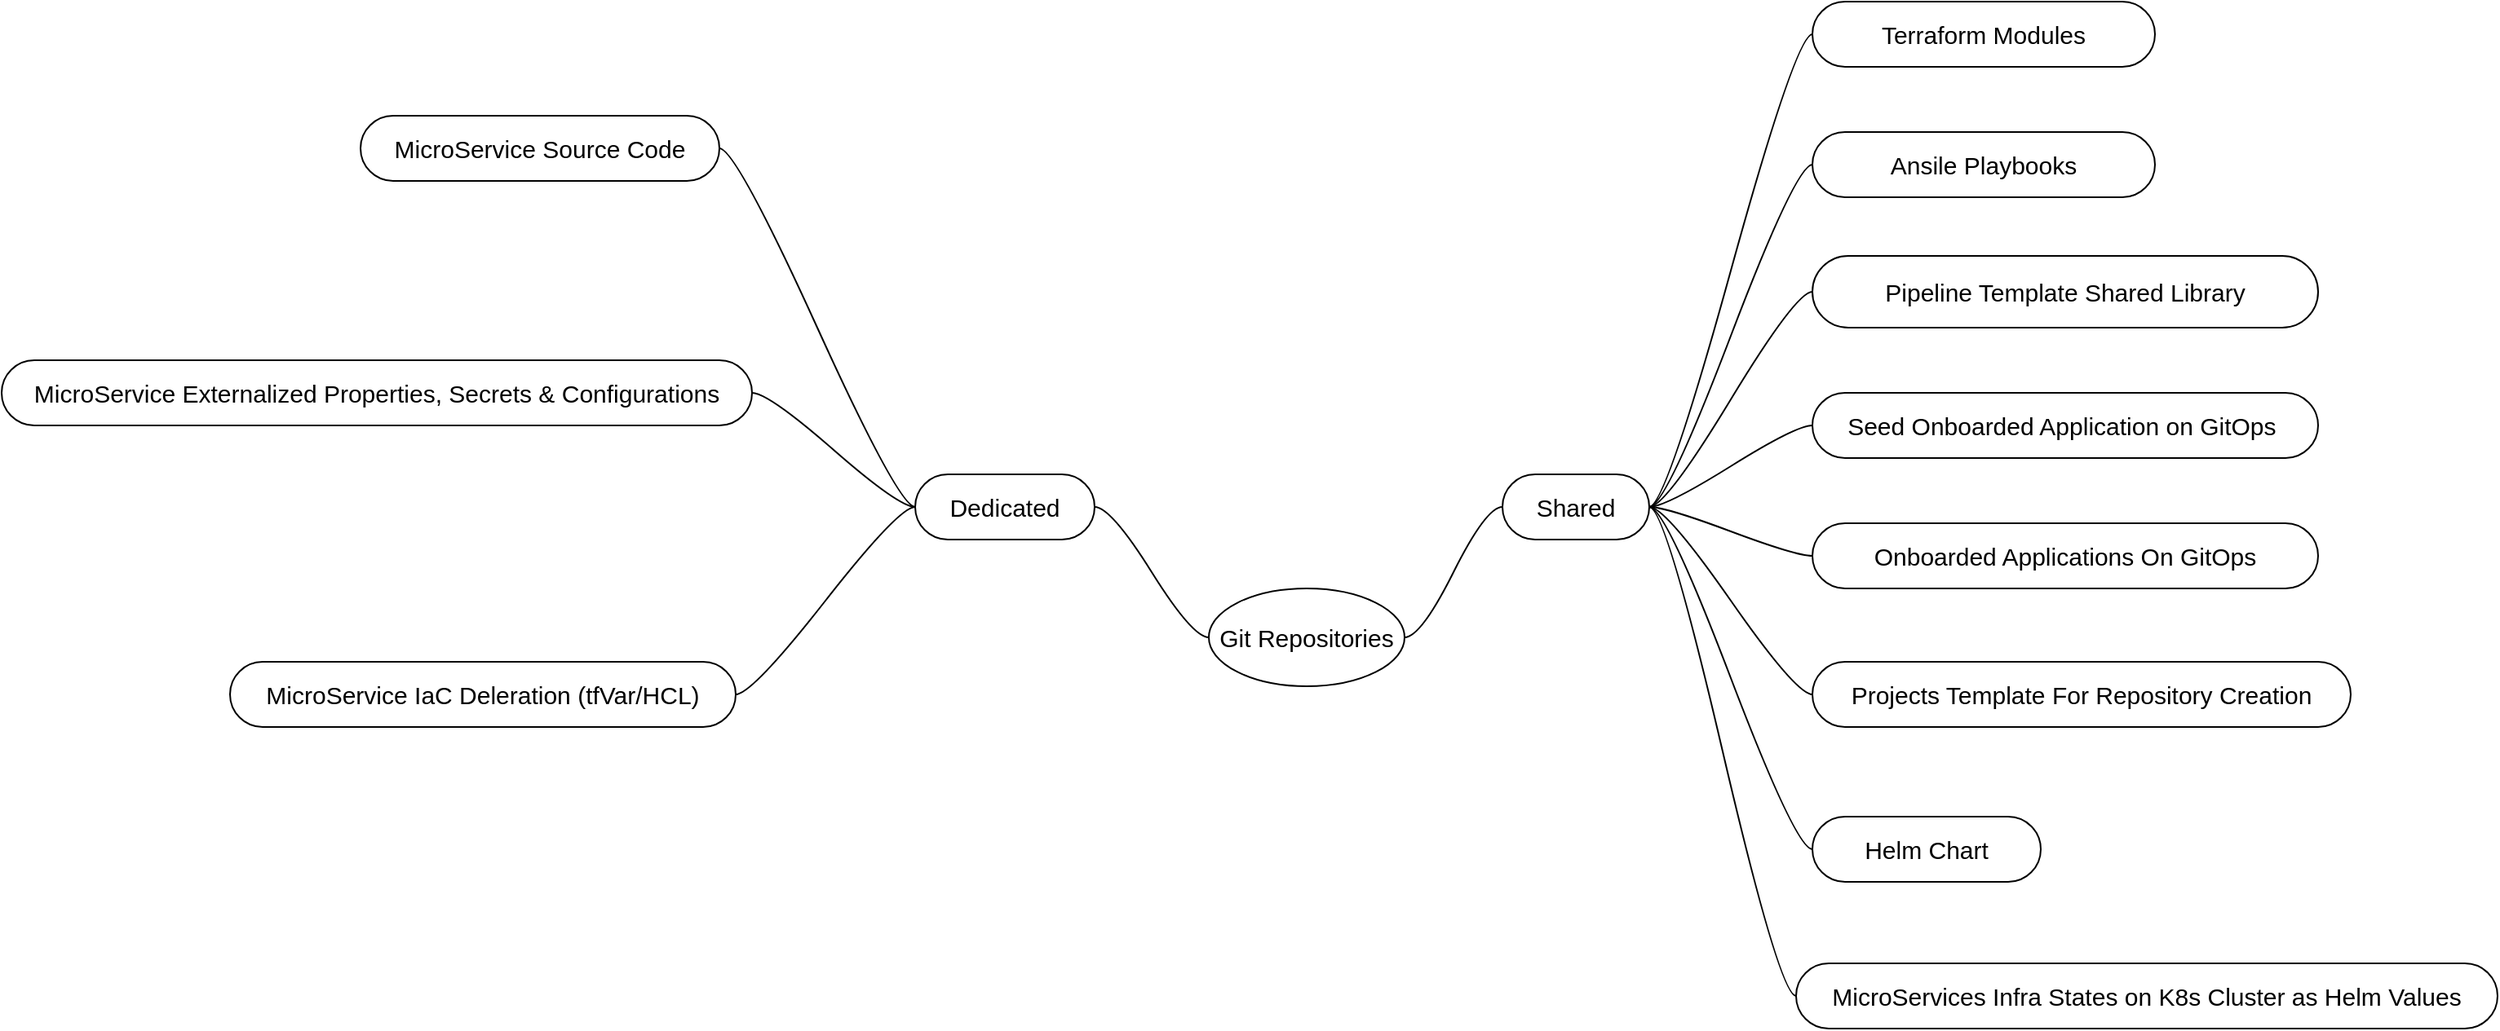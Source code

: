 <mxfile version="20.1.1" type="device"><diagram id="_SSDMi8J23UiaGyDrFfA" name="Page-1"><mxGraphModel dx="1298" dy="737" grid="1" gridSize="10" guides="1" tooltips="1" connect="1" arrows="1" fold="1" page="1" pageScale="1" pageWidth="850" pageHeight="1100" math="0" shadow="0"><root><mxCell id="0"/><mxCell id="1" parent="0"/><mxCell id="WF3N9l9J7XkZ90hMFbhg-43" value="Terraform Modules" style="whiteSpace=wrap;html=1;rounded=1;arcSize=50;align=center;verticalAlign=middle;strokeWidth=1;autosize=1;spacing=4;treeFolding=1;treeMoving=1;newEdgeStyle={&quot;edgeStyle&quot;:&quot;entityRelationEdgeStyle&quot;,&quot;startArrow&quot;:&quot;none&quot;,&quot;endArrow&quot;:&quot;none&quot;,&quot;segment&quot;:10,&quot;curved&quot;:1};fontSize=15;" vertex="1" parent="1"><mxGeometry x="1240" y="70" width="210" height="40" as="geometry"/></mxCell><mxCell id="WF3N9l9J7XkZ90hMFbhg-44" value="" style="edgeStyle=entityRelationEdgeStyle;startArrow=none;endArrow=none;segment=10;curved=1;fontSize=15;exitX=1;exitY=0.5;exitDx=0;exitDy=0;" edge="1" target="WF3N9l9J7XkZ90hMFbhg-43" parent="1" source="WF3N9l9J7XkZ90hMFbhg-39"><mxGeometry relative="1" as="geometry"><mxPoint x="1150" y="150" as="sourcePoint"/></mxGeometry></mxCell><mxCell id="WF3N9l9J7XkZ90hMFbhg-45" value="Ansile Playbooks" style="whiteSpace=wrap;html=1;rounded=1;arcSize=50;align=center;verticalAlign=middle;strokeWidth=1;autosize=1;spacing=4;treeFolding=1;treeMoving=1;newEdgeStyle={&quot;edgeStyle&quot;:&quot;entityRelationEdgeStyle&quot;,&quot;startArrow&quot;:&quot;none&quot;,&quot;endArrow&quot;:&quot;none&quot;,&quot;segment&quot;:10,&quot;curved&quot;:1};fontSize=15;" vertex="1" parent="1"><mxGeometry x="1240" y="150" width="210" height="40" as="geometry"/></mxCell><mxCell id="WF3N9l9J7XkZ90hMFbhg-46" value="" style="edgeStyle=entityRelationEdgeStyle;startArrow=none;endArrow=none;segment=10;curved=1;fontSize=15;exitX=1;exitY=0.5;exitDx=0;exitDy=0;entryX=0;entryY=0.5;entryDx=0;entryDy=0;" edge="1" target="WF3N9l9J7XkZ90hMFbhg-45" parent="1" source="WF3N9l9J7XkZ90hMFbhg-39"><mxGeometry relative="1" as="geometry"><mxPoint x="1150" y="152" as="sourcePoint"/><mxPoint x="1255" y="190" as="targetPoint"/></mxGeometry></mxCell><mxCell id="WF3N9l9J7XkZ90hMFbhg-47" value="Pipeline Template Shared Library" style="whiteSpace=wrap;html=1;rounded=1;arcSize=50;align=center;verticalAlign=middle;strokeWidth=1;autosize=1;spacing=4;treeFolding=1;treeMoving=1;newEdgeStyle={&quot;edgeStyle&quot;:&quot;entityRelationEdgeStyle&quot;,&quot;startArrow&quot;:&quot;none&quot;,&quot;endArrow&quot;:&quot;none&quot;,&quot;segment&quot;:10,&quot;curved&quot;:1};fontSize=15;" vertex="1" parent="1"><mxGeometry x="1240" y="226" width="310" height="44" as="geometry"/></mxCell><mxCell id="WF3N9l9J7XkZ90hMFbhg-48" value="" style="edgeStyle=entityRelationEdgeStyle;startArrow=none;endArrow=none;segment=10;curved=1;fontSize=15;entryX=0;entryY=0.5;entryDx=0;entryDy=0;exitX=1;exitY=0.5;exitDx=0;exitDy=0;" edge="1" target="WF3N9l9J7XkZ90hMFbhg-47" parent="1" source="WF3N9l9J7XkZ90hMFbhg-39"><mxGeometry relative="1" as="geometry"><mxPoint x="1145" y="150" as="sourcePoint"/><mxPoint x="1250" y="293" as="targetPoint"/></mxGeometry></mxCell><mxCell id="WF3N9l9J7XkZ90hMFbhg-50" value="Seed Onboarded Application on GitOps&amp;nbsp;" style="whiteSpace=wrap;html=1;rounded=1;arcSize=50;align=center;verticalAlign=middle;strokeWidth=1;autosize=1;spacing=4;treeFolding=1;treeMoving=1;newEdgeStyle={&quot;edgeStyle&quot;:&quot;entityRelationEdgeStyle&quot;,&quot;startArrow&quot;:&quot;none&quot;,&quot;endArrow&quot;:&quot;none&quot;,&quot;segment&quot;:10,&quot;curved&quot;:1};fontSize=15;" vertex="1" parent="1"><mxGeometry x="1240" y="310" width="310" height="40" as="geometry"/></mxCell><mxCell id="WF3N9l9J7XkZ90hMFbhg-51" value="" style="edgeStyle=entityRelationEdgeStyle;startArrow=none;endArrow=none;segment=10;curved=1;fontSize=15;" edge="1" target="WF3N9l9J7XkZ90hMFbhg-50" parent="1" source="WF3N9l9J7XkZ90hMFbhg-39"><mxGeometry relative="1" as="geometry"><mxPoint x="1210" y="360" as="sourcePoint"/></mxGeometry></mxCell><mxCell id="WF3N9l9J7XkZ90hMFbhg-52" value="Onboarded Applications On GitOps" style="whiteSpace=wrap;html=1;rounded=1;arcSize=50;align=center;verticalAlign=middle;strokeWidth=1;autosize=1;spacing=4;treeFolding=1;treeMoving=1;newEdgeStyle={&quot;edgeStyle&quot;:&quot;entityRelationEdgeStyle&quot;,&quot;startArrow&quot;:&quot;none&quot;,&quot;endArrow&quot;:&quot;none&quot;,&quot;segment&quot;:10,&quot;curved&quot;:1};fontSize=15;" vertex="1" parent="1"><mxGeometry x="1240" y="390" width="310" height="40" as="geometry"/></mxCell><mxCell id="WF3N9l9J7XkZ90hMFbhg-53" value="" style="edgeStyle=entityRelationEdgeStyle;startArrow=none;endArrow=none;segment=10;curved=1;fontSize=15;exitX=1;exitY=0.5;exitDx=0;exitDy=0;" edge="1" target="WF3N9l9J7XkZ90hMFbhg-52" parent="1" source="WF3N9l9J7XkZ90hMFbhg-39"><mxGeometry relative="1" as="geometry"><mxPoint x="1210" y="440" as="sourcePoint"/></mxGeometry></mxCell><mxCell id="WF3N9l9J7XkZ90hMFbhg-38" value="Git Repositories" style="ellipse;whiteSpace=wrap;html=1;align=center;treeFolding=1;treeMoving=1;newEdgeStyle={&quot;edgeStyle&quot;:&quot;entityRelationEdgeStyle&quot;,&quot;startArrow&quot;:&quot;none&quot;,&quot;endArrow&quot;:&quot;none&quot;,&quot;segment&quot;:10,&quot;curved&quot;:1};fontSize=15;" vertex="1" parent="1"><mxGeometry x="870" y="430" width="120" height="60" as="geometry"/></mxCell><mxCell id="WF3N9l9J7XkZ90hMFbhg-34" value="" style="edgeStyle=entityRelationEdgeStyle;startArrow=none;endArrow=none;segment=10;curved=1;fontSize=15;" edge="1" parent="1" source="WF3N9l9J7XkZ90hMFbhg-38" target="WF3N9l9J7XkZ90hMFbhg-39"><mxGeometry relative="1" as="geometry"/></mxCell><mxCell id="WF3N9l9J7XkZ90hMFbhg-36" value="" style="edgeStyle=entityRelationEdgeStyle;startArrow=none;endArrow=none;segment=10;curved=1;fontSize=15;" edge="1" parent="1" source="WF3N9l9J7XkZ90hMFbhg-38" target="WF3N9l9J7XkZ90hMFbhg-41"><mxGeometry relative="1" as="geometry"/></mxCell><mxCell id="WF3N9l9J7XkZ90hMFbhg-39" value="Shared" style="whiteSpace=wrap;html=1;rounded=1;arcSize=50;align=center;verticalAlign=middle;strokeWidth=1;autosize=1;spacing=4;treeFolding=1;treeMoving=1;newEdgeStyle={&quot;edgeStyle&quot;:&quot;entityRelationEdgeStyle&quot;,&quot;startArrow&quot;:&quot;none&quot;,&quot;endArrow&quot;:&quot;none&quot;,&quot;segment&quot;:10,&quot;curved&quot;:1};fontSize=15;" vertex="1" parent="1"><mxGeometry x="1050" y="360" width="90" height="40" as="geometry"/></mxCell><mxCell id="WF3N9l9J7XkZ90hMFbhg-41" value="Dedicated" style="whiteSpace=wrap;html=1;rounded=1;arcSize=50;align=center;verticalAlign=middle;strokeWidth=1;autosize=1;spacing=4;treeFolding=1;treeMoving=1;newEdgeStyle={&quot;edgeStyle&quot;:&quot;entityRelationEdgeStyle&quot;,&quot;startArrow&quot;:&quot;none&quot;,&quot;endArrow&quot;:&quot;none&quot;,&quot;segment&quot;:10,&quot;curved&quot;:1};fontSize=15;" vertex="1" parent="1"><mxGeometry x="690" y="360" width="110" height="40" as="geometry"/></mxCell><mxCell id="WF3N9l9J7XkZ90hMFbhg-54" value="MicroService Source Code" style="whiteSpace=wrap;html=1;rounded=1;arcSize=50;align=center;verticalAlign=middle;strokeWidth=1;autosize=1;spacing=4;treeFolding=1;treeMoving=1;newEdgeStyle={&quot;edgeStyle&quot;:&quot;entityRelationEdgeStyle&quot;,&quot;startArrow&quot;:&quot;none&quot;,&quot;endArrow&quot;:&quot;none&quot;,&quot;segment&quot;:10,&quot;curved&quot;:1};fontSize=15;" vertex="1" parent="1"><mxGeometry x="350" y="140" width="220" height="40" as="geometry"/></mxCell><mxCell id="WF3N9l9J7XkZ90hMFbhg-55" value="" style="edgeStyle=entityRelationEdgeStyle;startArrow=none;endArrow=none;segment=10;curved=1;fontSize=15;exitX=0;exitY=0.5;exitDx=0;exitDy=0;" edge="1" target="WF3N9l9J7XkZ90hMFbhg-54" parent="1" source="WF3N9l9J7XkZ90hMFbhg-41"><mxGeometry relative="1" as="geometry"><mxPoint x="310" y="180" as="sourcePoint"/></mxGeometry></mxCell><mxCell id="WF3N9l9J7XkZ90hMFbhg-56" value="Projects Template For Repository Creation" style="whiteSpace=wrap;html=1;rounded=1;arcSize=50;align=center;verticalAlign=middle;strokeWidth=1;autosize=1;spacing=4;treeFolding=1;treeMoving=1;newEdgeStyle={&quot;edgeStyle&quot;:&quot;entityRelationEdgeStyle&quot;,&quot;startArrow&quot;:&quot;none&quot;,&quot;endArrow&quot;:&quot;none&quot;,&quot;segment&quot;:10,&quot;curved&quot;:1};fontSize=15;" vertex="1" parent="1"><mxGeometry x="1240" y="475" width="330" height="40" as="geometry"/></mxCell><mxCell id="WF3N9l9J7XkZ90hMFbhg-57" value="" style="edgeStyle=entityRelationEdgeStyle;startArrow=none;endArrow=none;segment=10;curved=1;fontSize=15;exitX=1;exitY=0.5;exitDx=0;exitDy=0;" edge="1" parent="1" target="WF3N9l9J7XkZ90hMFbhg-56" source="WF3N9l9J7XkZ90hMFbhg-39"><mxGeometry relative="1" as="geometry"><mxPoint x="1140" y="390" as="sourcePoint"/></mxGeometry></mxCell><mxCell id="WF3N9l9J7XkZ90hMFbhg-58" value="MicroService Externalized Properties, Secrets &amp;amp; Configurations" style="whiteSpace=wrap;html=1;rounded=1;arcSize=50;align=center;verticalAlign=middle;strokeWidth=1;autosize=1;spacing=4;treeFolding=1;treeMoving=1;newEdgeStyle={&quot;edgeStyle&quot;:&quot;entityRelationEdgeStyle&quot;,&quot;startArrow&quot;:&quot;none&quot;,&quot;endArrow&quot;:&quot;none&quot;,&quot;segment&quot;:10,&quot;curved&quot;:1};fontSize=15;" vertex="1" parent="1"><mxGeometry x="130" y="290" width="460" height="40" as="geometry"/></mxCell><mxCell id="WF3N9l9J7XkZ90hMFbhg-59" value="" style="edgeStyle=entityRelationEdgeStyle;startArrow=none;endArrow=none;segment=10;curved=1;fontSize=15;exitX=0;exitY=0.5;exitDx=0;exitDy=0;" edge="1" target="WF3N9l9J7XkZ90hMFbhg-58" parent="1" source="WF3N9l9J7XkZ90hMFbhg-41"><mxGeometry relative="1" as="geometry"><mxPoint x="250" y="294" as="sourcePoint"/></mxGeometry></mxCell><mxCell id="WF3N9l9J7XkZ90hMFbhg-60" value="MicroService IaC Deleration (tfVar/HCL)" style="whiteSpace=wrap;html=1;rounded=1;arcSize=50;align=center;verticalAlign=middle;strokeWidth=1;autosize=1;spacing=4;treeFolding=1;treeMoving=1;newEdgeStyle={&quot;edgeStyle&quot;:&quot;entityRelationEdgeStyle&quot;,&quot;startArrow&quot;:&quot;none&quot;,&quot;endArrow&quot;:&quot;none&quot;,&quot;segment&quot;:10,&quot;curved&quot;:1};fontSize=15;" vertex="1" parent="1"><mxGeometry x="270" y="475" width="310" height="40" as="geometry"/></mxCell><mxCell id="WF3N9l9J7XkZ90hMFbhg-61" value="" style="edgeStyle=entityRelationEdgeStyle;startArrow=none;endArrow=none;segment=10;curved=1;fontSize=15;exitX=0;exitY=0.5;exitDx=0;exitDy=0;" edge="1" target="WF3N9l9J7XkZ90hMFbhg-60" parent="1" source="WF3N9l9J7XkZ90hMFbhg-41"><mxGeometry relative="1" as="geometry"><mxPoint x="300" y="404" as="sourcePoint"/></mxGeometry></mxCell><mxCell id="WF3N9l9J7XkZ90hMFbhg-62" value="MicroServices Infra States on K8s Cluster as Helm Values" style="whiteSpace=wrap;html=1;rounded=1;arcSize=50;align=center;verticalAlign=middle;strokeWidth=1;autosize=1;spacing=4;treeFolding=1;treeMoving=1;newEdgeStyle={&quot;edgeStyle&quot;:&quot;entityRelationEdgeStyle&quot;,&quot;startArrow&quot;:&quot;none&quot;,&quot;endArrow&quot;:&quot;none&quot;,&quot;segment&quot;:10,&quot;curved&quot;:1};fontSize=15;" vertex="1" parent="1"><mxGeometry x="1230" y="660" width="430" height="40" as="geometry"/></mxCell><mxCell id="WF3N9l9J7XkZ90hMFbhg-63" value="" style="edgeStyle=entityRelationEdgeStyle;startArrow=none;endArrow=none;segment=10;curved=1;fontSize=15;exitX=1;exitY=0.5;exitDx=0;exitDy=0;" edge="1" target="WF3N9l9J7XkZ90hMFbhg-62" parent="1" source="WF3N9l9J7XkZ90hMFbhg-39"><mxGeometry relative="1" as="geometry"><mxPoint x="1130" y="380" as="sourcePoint"/></mxGeometry></mxCell><mxCell id="WF3N9l9J7XkZ90hMFbhg-64" value="Helm Chart" style="whiteSpace=wrap;html=1;rounded=1;arcSize=50;align=center;verticalAlign=middle;strokeWidth=1;autosize=1;spacing=4;treeFolding=1;treeMoving=1;newEdgeStyle={&quot;edgeStyle&quot;:&quot;entityRelationEdgeStyle&quot;,&quot;startArrow&quot;:&quot;none&quot;,&quot;endArrow&quot;:&quot;none&quot;,&quot;segment&quot;:10,&quot;curved&quot;:1};fontSize=15;" vertex="1" parent="1"><mxGeometry x="1240" y="570" width="140" height="40" as="geometry"/></mxCell><mxCell id="WF3N9l9J7XkZ90hMFbhg-65" value="" style="edgeStyle=entityRelationEdgeStyle;startArrow=none;endArrow=none;segment=10;curved=1;fontSize=15;exitX=1;exitY=0.5;exitDx=0;exitDy=0;" edge="1" target="WF3N9l9J7XkZ90hMFbhg-64" parent="1" source="WF3N9l9J7XkZ90hMFbhg-39"><mxGeometry relative="1" as="geometry"><mxPoint x="1220" y="600" as="sourcePoint"/></mxGeometry></mxCell></root></mxGraphModel></diagram></mxfile>